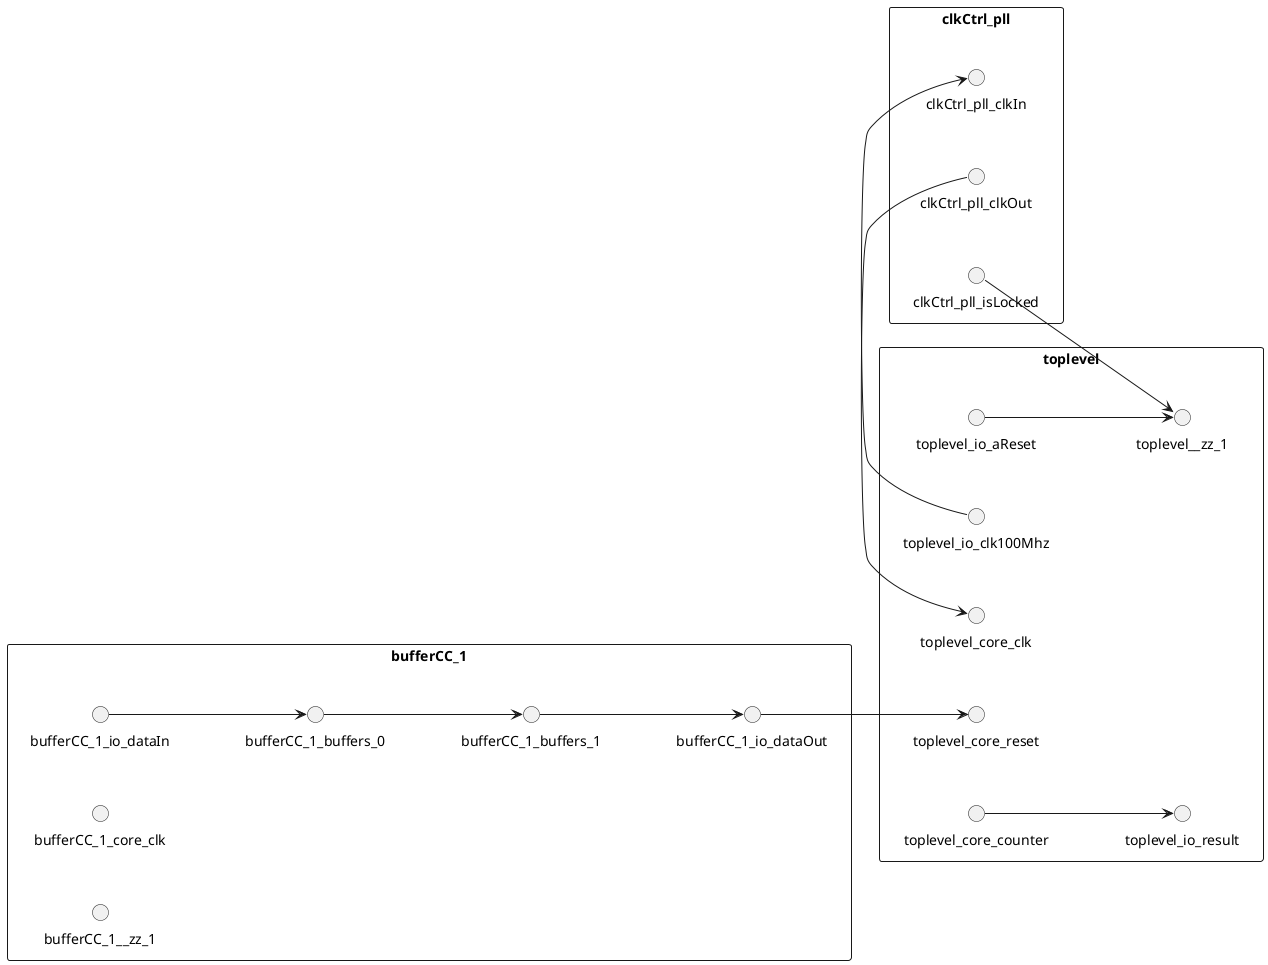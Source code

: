 @startuml
left to right direction
rectangle toplevel{
()toplevel_io_aReset
()toplevel_io_clk100Mhz
()toplevel_io_result
()toplevel_core_clk
()toplevel_core_reset
()toplevel__zz_1
()toplevel_core_counter
}
rectangle clkCtrl_pll{
()clkCtrl_pll_clkIn
()clkCtrl_pll_clkOut
()clkCtrl_pll_isLocked
}
rectangle bufferCC_1{
()bufferCC_1_io_dataIn
()bufferCC_1_io_dataOut
()bufferCC_1_buffers_0
()bufferCC_1_buffers_1
()bufferCC_1_core_clk
()bufferCC_1__zz_1
}
toplevel_core_counter-->toplevel_io_result
clkCtrl_pll_clkOut-->toplevel_core_clk
bufferCC_1_io_dataOut-->toplevel_core_reset
toplevel_io_aReset-->toplevel__zz_1
clkCtrl_pll_isLocked-->toplevel__zz_1
toplevel_io_clk100Mhz-->clkCtrl_pll_clkIn
bufferCC_1_buffers_1-->bufferCC_1_io_dataOut
bufferCC_1_io_dataIn-->bufferCC_1_buffers_0
bufferCC_1_buffers_0-->bufferCC_1_buffers_1
@enduml